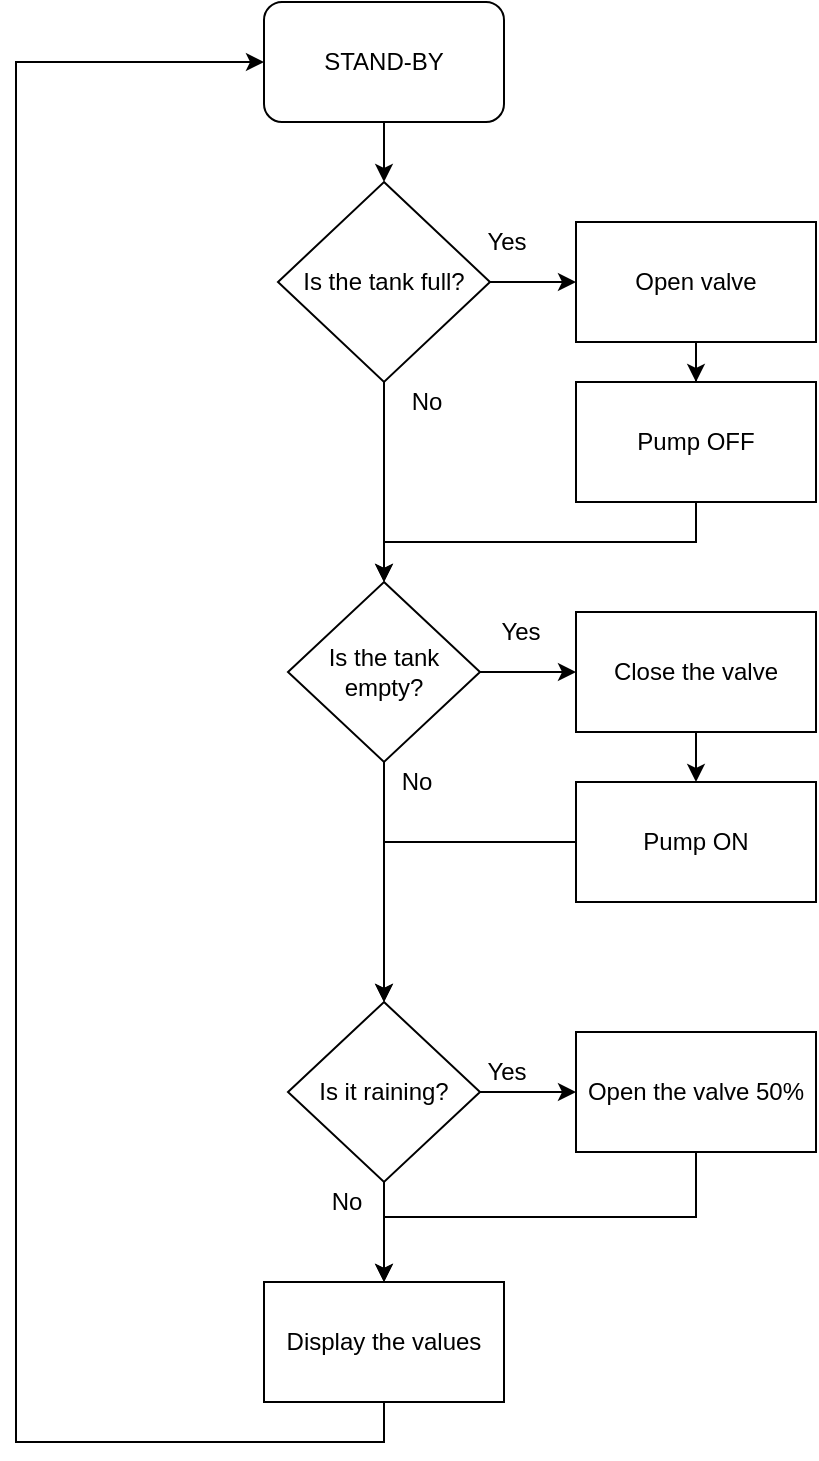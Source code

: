 <mxfile version="15.8.7" type="github"><diagram id="90ORudiwhD_FrLHy6--1" name="Page-1"><mxGraphModel dx="1108" dy="450" grid="1" gridSize="10" guides="1" tooltips="1" connect="1" arrows="1" fold="1" page="1" pageScale="1" pageWidth="827" pageHeight="1169" math="0" shadow="0"><root><mxCell id="0"/><mxCell id="1" parent="0"/><mxCell id="E2FyE6VZy2K_bB3SCXtz-3" value="" style="edgeStyle=orthogonalEdgeStyle;rounded=0;orthogonalLoop=1;jettySize=auto;html=1;" edge="1" parent="1" source="E2FyE6VZy2K_bB3SCXtz-1" target="E2FyE6VZy2K_bB3SCXtz-2"><mxGeometry relative="1" as="geometry"/></mxCell><mxCell id="E2FyE6VZy2K_bB3SCXtz-1" value="STAND-BY" style="rounded=1;whiteSpace=wrap;html=1;" vertex="1" parent="1"><mxGeometry x="354" y="50" width="120" height="60" as="geometry"/></mxCell><mxCell id="E2FyE6VZy2K_bB3SCXtz-56" value="" style="edgeStyle=orthogonalEdgeStyle;rounded=0;orthogonalLoop=1;jettySize=auto;html=1;" edge="1" parent="1" source="E2FyE6VZy2K_bB3SCXtz-2" target="E2FyE6VZy2K_bB3SCXtz-54"><mxGeometry relative="1" as="geometry"/></mxCell><mxCell id="E2FyE6VZy2K_bB3SCXtz-58" value="" style="edgeStyle=orthogonalEdgeStyle;rounded=0;orthogonalLoop=1;jettySize=auto;html=1;" edge="1" parent="1" source="E2FyE6VZy2K_bB3SCXtz-2" target="E2FyE6VZy2K_bB3SCXtz-21"><mxGeometry relative="1" as="geometry"/></mxCell><mxCell id="E2FyE6VZy2K_bB3SCXtz-2" value="Is the tank full?" style="rhombus;whiteSpace=wrap;html=1;" vertex="1" parent="1"><mxGeometry x="361" y="140" width="106" height="100" as="geometry"/></mxCell><mxCell id="E2FyE6VZy2K_bB3SCXtz-64" value="" style="edgeStyle=orthogonalEdgeStyle;rounded=0;orthogonalLoop=1;jettySize=auto;html=1;" edge="1" parent="1" source="E2FyE6VZy2K_bB3SCXtz-21" target="E2FyE6VZy2K_bB3SCXtz-62"><mxGeometry relative="1" as="geometry"/></mxCell><mxCell id="E2FyE6VZy2K_bB3SCXtz-66" value="" style="edgeStyle=orthogonalEdgeStyle;rounded=0;orthogonalLoop=1;jettySize=auto;html=1;" edge="1" parent="1" source="E2FyE6VZy2K_bB3SCXtz-21" target="E2FyE6VZy2K_bB3SCXtz-50"><mxGeometry relative="1" as="geometry"/></mxCell><mxCell id="E2FyE6VZy2K_bB3SCXtz-21" value="Is the tank empty?" style="rhombus;whiteSpace=wrap;html=1;" vertex="1" parent="1"><mxGeometry x="366" y="340" width="96" height="90" as="geometry"/></mxCell><mxCell id="E2FyE6VZy2K_bB3SCXtz-23" value="Yes" style="text;html=1;align=center;verticalAlign=middle;resizable=0;points=[];autosize=1;strokeColor=none;fillColor=none;" vertex="1" parent="1"><mxGeometry x="462" y="355" width="40" height="20" as="geometry"/></mxCell><mxCell id="E2FyE6VZy2K_bB3SCXtz-68" value="" style="edgeStyle=orthogonalEdgeStyle;rounded=0;orthogonalLoop=1;jettySize=auto;html=1;" edge="1" parent="1" source="E2FyE6VZy2K_bB3SCXtz-50" target="E2FyE6VZy2K_bB3SCXtz-52"><mxGeometry relative="1" as="geometry"/></mxCell><mxCell id="E2FyE6VZy2K_bB3SCXtz-73" value="" style="edgeStyle=orthogonalEdgeStyle;rounded=0;orthogonalLoop=1;jettySize=auto;html=1;" edge="1" parent="1" source="E2FyE6VZy2K_bB3SCXtz-50" target="E2FyE6VZy2K_bB3SCXtz-72"><mxGeometry relative="1" as="geometry"/></mxCell><mxCell id="E2FyE6VZy2K_bB3SCXtz-50" value="Is it raining?" style="rhombus;whiteSpace=wrap;html=1;" vertex="1" parent="1"><mxGeometry x="366" y="550" width="96" height="90" as="geometry"/></mxCell><mxCell id="E2FyE6VZy2K_bB3SCXtz-74" style="edgeStyle=orthogonalEdgeStyle;rounded=0;orthogonalLoop=1;jettySize=auto;html=1;exitX=0.5;exitY=1;exitDx=0;exitDy=0;entryX=0.5;entryY=0;entryDx=0;entryDy=0;" edge="1" parent="1" source="E2FyE6VZy2K_bB3SCXtz-52" target="E2FyE6VZy2K_bB3SCXtz-72"><mxGeometry relative="1" as="geometry"/></mxCell><mxCell id="E2FyE6VZy2K_bB3SCXtz-52" value="Open the valve 50%" style="whiteSpace=wrap;html=1;" vertex="1" parent="1"><mxGeometry x="510" y="565" width="120" height="60" as="geometry"/></mxCell><mxCell id="E2FyE6VZy2K_bB3SCXtz-57" value="" style="edgeStyle=orthogonalEdgeStyle;rounded=0;orthogonalLoop=1;jettySize=auto;html=1;" edge="1" parent="1" source="E2FyE6VZy2K_bB3SCXtz-54" target="E2FyE6VZy2K_bB3SCXtz-55"><mxGeometry relative="1" as="geometry"/></mxCell><mxCell id="E2FyE6VZy2K_bB3SCXtz-54" value="Open valve" style="rounded=0;whiteSpace=wrap;html=1;" vertex="1" parent="1"><mxGeometry x="510" y="160" width="120" height="60" as="geometry"/></mxCell><mxCell id="E2FyE6VZy2K_bB3SCXtz-61" style="edgeStyle=orthogonalEdgeStyle;rounded=0;orthogonalLoop=1;jettySize=auto;html=1;exitX=0.5;exitY=1;exitDx=0;exitDy=0;entryX=0.5;entryY=0;entryDx=0;entryDy=0;" edge="1" parent="1" source="E2FyE6VZy2K_bB3SCXtz-55" target="E2FyE6VZy2K_bB3SCXtz-21"><mxGeometry relative="1" as="geometry"/></mxCell><mxCell id="E2FyE6VZy2K_bB3SCXtz-55" value="Pump OFF" style="whiteSpace=wrap;html=1;" vertex="1" parent="1"><mxGeometry x="510" y="240" width="120" height="60" as="geometry"/></mxCell><mxCell id="E2FyE6VZy2K_bB3SCXtz-59" value="No" style="text;html=1;align=center;verticalAlign=middle;resizable=0;points=[];autosize=1;strokeColor=none;fillColor=none;" vertex="1" parent="1"><mxGeometry x="420" y="240" width="30" height="20" as="geometry"/></mxCell><mxCell id="E2FyE6VZy2K_bB3SCXtz-60" value="Yes" style="text;html=1;align=center;verticalAlign=middle;resizable=0;points=[];autosize=1;strokeColor=none;fillColor=none;" vertex="1" parent="1"><mxGeometry x="455" y="160" width="40" height="20" as="geometry"/></mxCell><mxCell id="E2FyE6VZy2K_bB3SCXtz-65" value="" style="edgeStyle=orthogonalEdgeStyle;rounded=0;orthogonalLoop=1;jettySize=auto;html=1;" edge="1" parent="1" source="E2FyE6VZy2K_bB3SCXtz-62" target="E2FyE6VZy2K_bB3SCXtz-63"><mxGeometry relative="1" as="geometry"/></mxCell><mxCell id="E2FyE6VZy2K_bB3SCXtz-62" value="Close the valve" style="rounded=0;whiteSpace=wrap;html=1;" vertex="1" parent="1"><mxGeometry x="510" y="355" width="120" height="60" as="geometry"/></mxCell><mxCell id="E2FyE6VZy2K_bB3SCXtz-69" style="edgeStyle=orthogonalEdgeStyle;rounded=0;orthogonalLoop=1;jettySize=auto;html=1;exitX=0;exitY=0.5;exitDx=0;exitDy=0;entryX=0.5;entryY=0;entryDx=0;entryDy=0;" edge="1" parent="1" source="E2FyE6VZy2K_bB3SCXtz-63" target="E2FyE6VZy2K_bB3SCXtz-50"><mxGeometry relative="1" as="geometry"/></mxCell><mxCell id="E2FyE6VZy2K_bB3SCXtz-63" value="Pump ON" style="whiteSpace=wrap;html=1;" vertex="1" parent="1"><mxGeometry x="510" y="440" width="120" height="60" as="geometry"/></mxCell><mxCell id="E2FyE6VZy2K_bB3SCXtz-70" value="No" style="text;html=1;align=center;verticalAlign=middle;resizable=0;points=[];autosize=1;strokeColor=none;fillColor=none;" vertex="1" parent="1"><mxGeometry x="415" y="430" width="30" height="20" as="geometry"/></mxCell><mxCell id="E2FyE6VZy2K_bB3SCXtz-71" value="Yes" style="text;html=1;align=center;verticalAlign=middle;resizable=0;points=[];autosize=1;strokeColor=none;fillColor=none;" vertex="1" parent="1"><mxGeometry x="455" y="575" width="40" height="20" as="geometry"/></mxCell><mxCell id="E2FyE6VZy2K_bB3SCXtz-76" style="edgeStyle=orthogonalEdgeStyle;rounded=0;orthogonalLoop=1;jettySize=auto;html=1;exitX=0.5;exitY=1;exitDx=0;exitDy=0;entryX=0;entryY=0.5;entryDx=0;entryDy=0;" edge="1" parent="1" source="E2FyE6VZy2K_bB3SCXtz-72" target="E2FyE6VZy2K_bB3SCXtz-1"><mxGeometry relative="1" as="geometry"><Array as="points"><mxPoint x="414" y="770"/><mxPoint x="230" y="770"/><mxPoint x="230" y="80"/></Array></mxGeometry></mxCell><mxCell id="E2FyE6VZy2K_bB3SCXtz-72" value="Display the values" style="whiteSpace=wrap;html=1;" vertex="1" parent="1"><mxGeometry x="354" y="690" width="120" height="60" as="geometry"/></mxCell><mxCell id="E2FyE6VZy2K_bB3SCXtz-75" value="No" style="text;html=1;align=center;verticalAlign=middle;resizable=0;points=[];autosize=1;strokeColor=none;fillColor=none;" vertex="1" parent="1"><mxGeometry x="380" y="640" width="30" height="20" as="geometry"/></mxCell></root></mxGraphModel></diagram></mxfile>